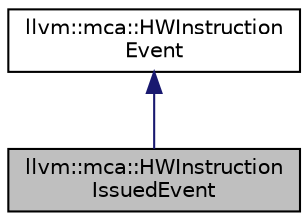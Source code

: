 digraph "llvm::mca::HWInstructionIssuedEvent"
{
 // LATEX_PDF_SIZE
  bgcolor="transparent";
  edge [fontname="Helvetica",fontsize="10",labelfontname="Helvetica",labelfontsize="10"];
  node [fontname="Helvetica",fontsize="10",shape=record];
  Node1 [label="llvm::mca::HWInstruction\lIssuedEvent",height=0.2,width=0.4,color="black", fillcolor="grey75", style="filled", fontcolor="black",tooltip=" "];
  Node2 -> Node1 [dir="back",color="midnightblue",fontsize="10",style="solid",fontname="Helvetica"];
  Node2 [label="llvm::mca::HWInstruction\lEvent",height=0.2,width=0.4,color="black",URL="$classllvm_1_1mca_1_1HWInstructionEvent.html",tooltip=" "];
}
